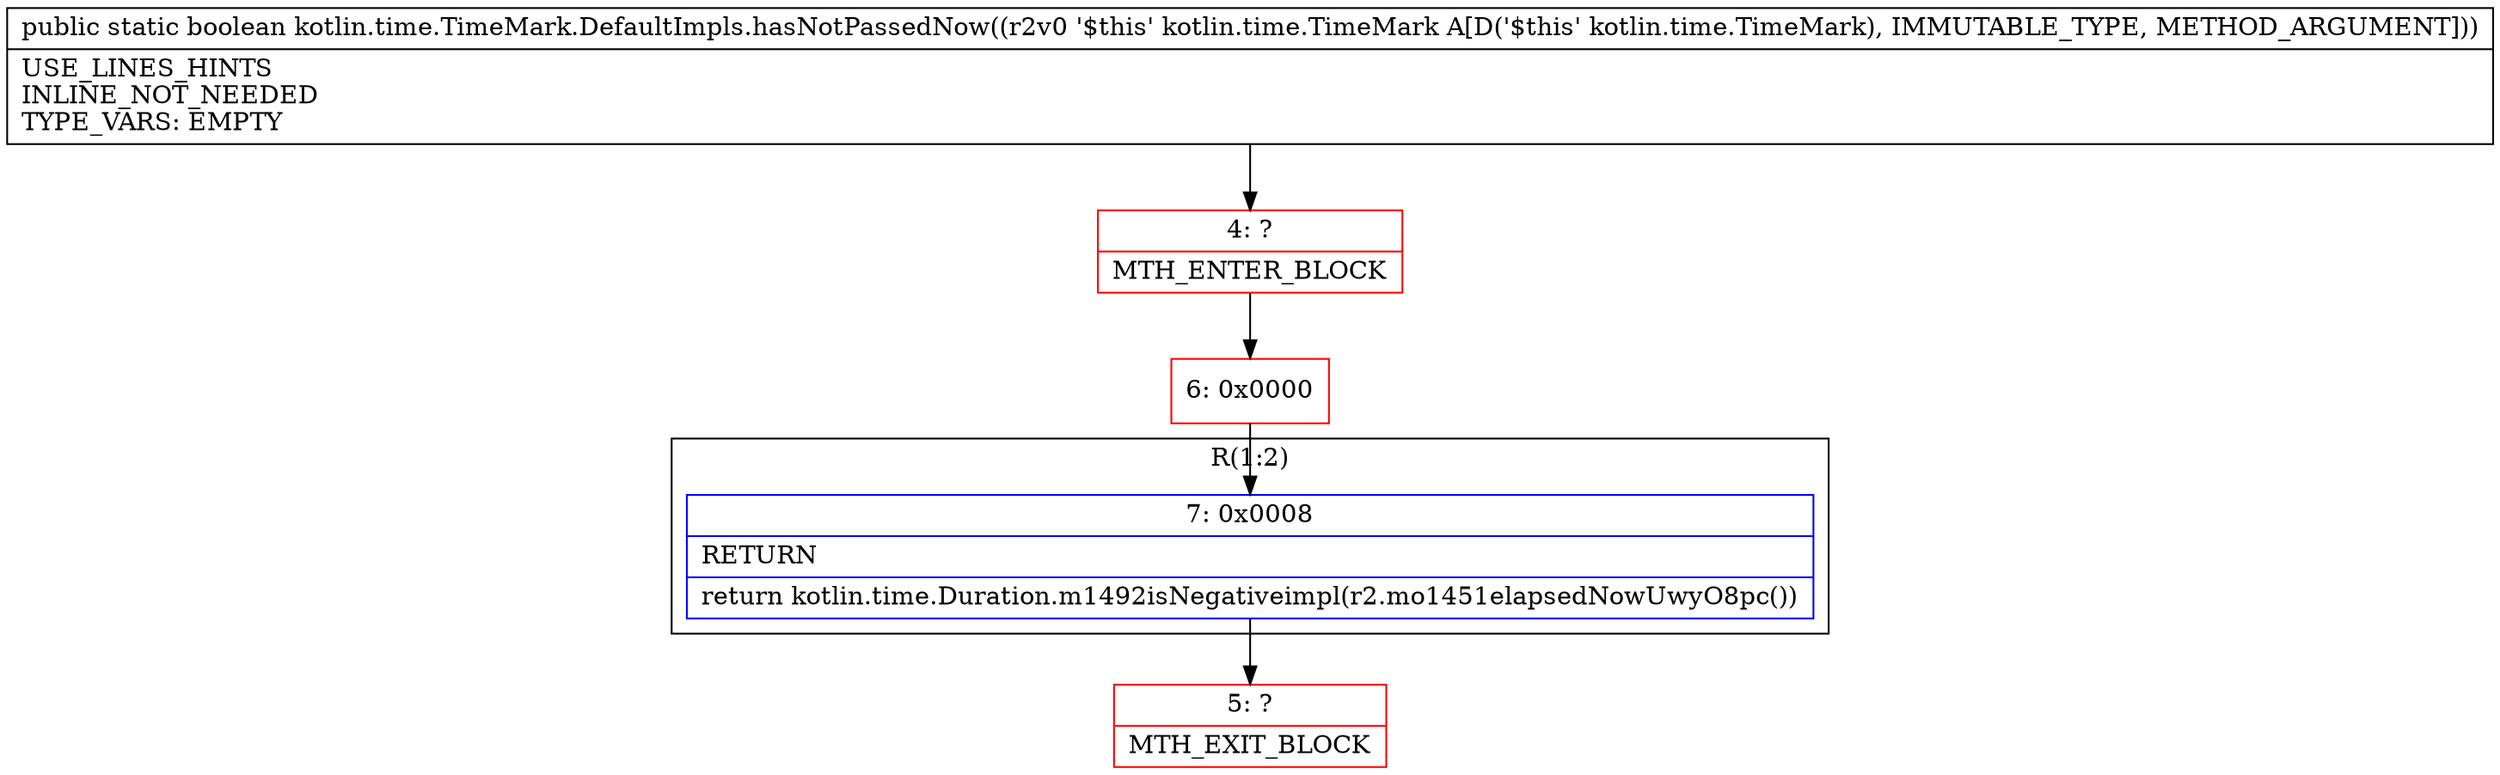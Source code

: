 digraph "CFG forkotlin.time.TimeMark.DefaultImpls.hasNotPassedNow(Lkotlin\/time\/TimeMark;)Z" {
subgraph cluster_Region_735907010 {
label = "R(1:2)";
node [shape=record,color=blue];
Node_7 [shape=record,label="{7\:\ 0x0008|RETURN\l|return kotlin.time.Duration.m1492isNegativeimpl(r2.mo1451elapsedNowUwyO8pc())\l}"];
}
Node_4 [shape=record,color=red,label="{4\:\ ?|MTH_ENTER_BLOCK\l}"];
Node_6 [shape=record,color=red,label="{6\:\ 0x0000}"];
Node_5 [shape=record,color=red,label="{5\:\ ?|MTH_EXIT_BLOCK\l}"];
MethodNode[shape=record,label="{public static boolean kotlin.time.TimeMark.DefaultImpls.hasNotPassedNow((r2v0 '$this' kotlin.time.TimeMark A[D('$this' kotlin.time.TimeMark), IMMUTABLE_TYPE, METHOD_ARGUMENT]))  | USE_LINES_HINTS\lINLINE_NOT_NEEDED\lTYPE_VARS: EMPTY\l}"];
MethodNode -> Node_4;Node_7 -> Node_5;
Node_4 -> Node_6;
Node_6 -> Node_7;
}

